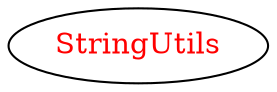 digraph dependencyGraph {
 concentrate=true;
 ranksep="2.0";
 rankdir="LR"; 
 splines="ortho";
"StringUtils" [fontcolor="red"];
}